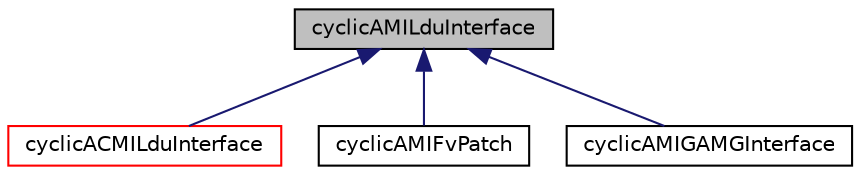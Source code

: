 digraph "cyclicAMILduInterface"
{
  bgcolor="transparent";
  edge [fontname="Helvetica",fontsize="10",labelfontname="Helvetica",labelfontsize="10"];
  node [fontname="Helvetica",fontsize="10",shape=record];
  Node0 [label="cyclicAMILduInterface",height=0.2,width=0.4,color="black", fillcolor="grey75", style="filled", fontcolor="black"];
  Node0 -> Node1 [dir="back",color="midnightblue",fontsize="10",style="solid",fontname="Helvetica"];
  Node1 [label="cyclicACMILduInterface",height=0.2,width=0.4,color="red",URL="$a26041.html",tooltip="An abstract base class for cyclic ACMI coupled interfaces. "];
  Node0 -> Node4 [dir="back",color="midnightblue",fontsize="10",style="solid",fontname="Helvetica"];
  Node4 [label="cyclicAMIFvPatch",height=0.2,width=0.4,color="black",URL="$a23633.html",tooltip="Cyclic patch for Arbitrary Mesh Interface (AMI) "];
  Node0 -> Node5 [dir="back",color="midnightblue",fontsize="10",style="solid",fontname="Helvetica"];
  Node5 [label="cyclicAMIGAMGInterface",height=0.2,width=0.4,color="black",URL="$a26037.html",tooltip="GAMG agglomerated cyclic AMI interface. "];
}
